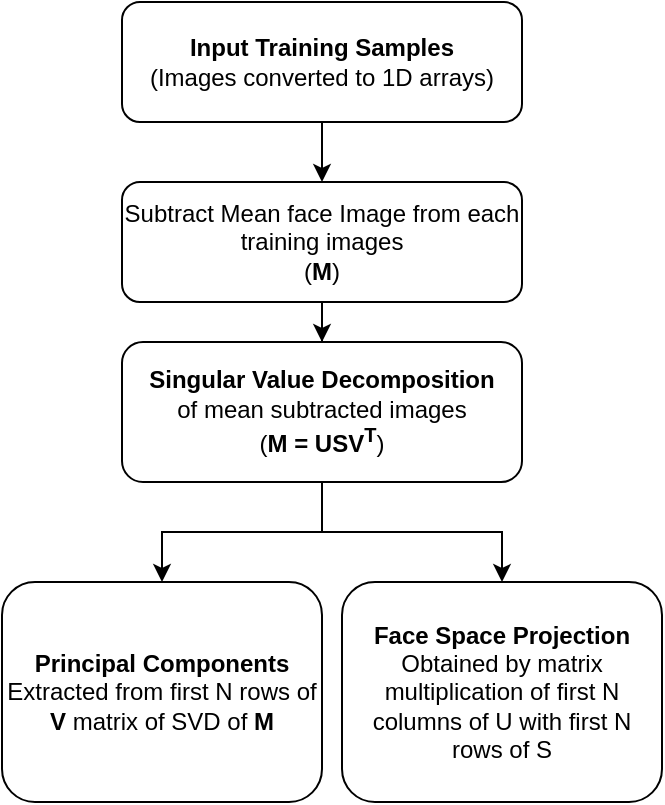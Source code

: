 <mxfile version="13.0.2" type="device"><diagram id="C5RBs43oDa-KdzZeNtuy" name="Page-1"><mxGraphModel dx="801" dy="1633" grid="1" gridSize="10" guides="1" tooltips="1" connect="1" arrows="1" fold="1" page="1" pageScale="1" pageWidth="827" pageHeight="1169" math="0" shadow="0"><root><mxCell id="WIyWlLk6GJQsqaUBKTNV-0"/><mxCell id="WIyWlLk6GJQsqaUBKTNV-1" parent="WIyWlLk6GJQsqaUBKTNV-0"/><mxCell id="0LKFzL8sxQQMFUMusZhF-6" style="edgeStyle=orthogonalEdgeStyle;rounded=0;orthogonalLoop=1;jettySize=auto;html=1;" edge="1" parent="WIyWlLk6GJQsqaUBKTNV-1" source="0LKFzL8sxQQMFUMusZhF-0" target="WIyWlLk6GJQsqaUBKTNV-7"><mxGeometry relative="1" as="geometry"/></mxCell><mxCell id="0LKFzL8sxQQMFUMusZhF-0" value="&lt;div&gt;&lt;b&gt;Input Training Samples&lt;/b&gt;&lt;/div&gt;&lt;div&gt;(Images converted to 1D arrays)&lt;br&gt;&lt;/div&gt;" style="rounded=1;whiteSpace=wrap;html=1;fontSize=12;glass=0;strokeWidth=1;shadow=0;" vertex="1" parent="WIyWlLk6GJQsqaUBKTNV-1"><mxGeometry x="120" y="-130" width="200" height="60" as="geometry"/></mxCell><mxCell id="0LKFzL8sxQQMFUMusZhF-8" value="" style="edgeStyle=orthogonalEdgeStyle;rounded=0;orthogonalLoop=1;jettySize=auto;html=1;" edge="1" parent="WIyWlLk6GJQsqaUBKTNV-1" source="WIyWlLk6GJQsqaUBKTNV-7" target="0LKFzL8sxQQMFUMusZhF-7"><mxGeometry relative="1" as="geometry"/></mxCell><mxCell id="WIyWlLk6GJQsqaUBKTNV-7" value="&lt;div&gt;Subtract Mean face Image from each training images&lt;br&gt;&lt;/div&gt;&lt;div&gt;(&lt;b&gt;M&lt;/b&gt;)&lt;/div&gt;" style="rounded=1;whiteSpace=wrap;html=1;fontSize=12;glass=0;strokeWidth=1;shadow=0;" parent="WIyWlLk6GJQsqaUBKTNV-1" vertex="1"><mxGeometry x="120" y="-40" width="200" height="60" as="geometry"/></mxCell><mxCell id="0LKFzL8sxQQMFUMusZhF-12" style="edgeStyle=orthogonalEdgeStyle;rounded=0;orthogonalLoop=1;jettySize=auto;html=1;entryX=0.5;entryY=0;entryDx=0;entryDy=0;" edge="1" parent="WIyWlLk6GJQsqaUBKTNV-1" source="0LKFzL8sxQQMFUMusZhF-7" target="0LKFzL8sxQQMFUMusZhF-10"><mxGeometry relative="1" as="geometry"/></mxCell><mxCell id="0LKFzL8sxQQMFUMusZhF-13" style="edgeStyle=orthogonalEdgeStyle;rounded=0;orthogonalLoop=1;jettySize=auto;html=1;entryX=0.5;entryY=0;entryDx=0;entryDy=0;" edge="1" parent="WIyWlLk6GJQsqaUBKTNV-1" source="0LKFzL8sxQQMFUMusZhF-7" target="0LKFzL8sxQQMFUMusZhF-11"><mxGeometry relative="1" as="geometry"/></mxCell><mxCell id="0LKFzL8sxQQMFUMusZhF-7" value="&lt;div&gt;&lt;b&gt;Singular Value Decomposition&lt;/b&gt;&lt;/div&gt;&lt;div&gt;of mean subtracted images&lt;br&gt;&lt;/div&gt;&lt;div&gt;(&lt;b&gt;M = USV&lt;sup&gt;T&lt;/sup&gt;&lt;/b&gt;)&lt;br&gt;&lt;/div&gt;" style="rounded=1;whiteSpace=wrap;html=1;fontSize=12;glass=0;strokeWidth=1;shadow=0;" vertex="1" parent="WIyWlLk6GJQsqaUBKTNV-1"><mxGeometry x="120" y="40" width="200" height="70" as="geometry"/></mxCell><mxCell id="0LKFzL8sxQQMFUMusZhF-10" value="&lt;div&gt;&lt;b&gt;Principal Components&lt;/b&gt;&lt;/div&gt;&lt;div&gt;Extracted from first N rows of &lt;b&gt;V&lt;/b&gt; matrix of SVD of&lt;b&gt; M&lt;/b&gt;&lt;/div&gt;" style="rounded=1;whiteSpace=wrap;html=1;fontSize=12;glass=0;strokeWidth=1;shadow=0;" vertex="1" parent="WIyWlLk6GJQsqaUBKTNV-1"><mxGeometry x="60" y="160" width="160" height="110" as="geometry"/></mxCell><mxCell id="0LKFzL8sxQQMFUMusZhF-11" value="&lt;div&gt;&lt;b&gt;&lt;b&gt;Face Space &lt;/b&gt;Projection&lt;/b&gt;&lt;/div&gt;&lt;div&gt;&lt;span&gt;Obtained by matrix multiplication of first N columns of U with first N rows of S&lt;br&gt;&lt;/span&gt;&lt;b&gt;&lt;/b&gt;&lt;/div&gt;" style="rounded=1;whiteSpace=wrap;html=1;fontSize=12;glass=0;strokeWidth=1;shadow=0;" vertex="1" parent="WIyWlLk6GJQsqaUBKTNV-1"><mxGeometry x="230" y="160" width="160" height="110" as="geometry"/></mxCell></root></mxGraphModel></diagram></mxfile>
